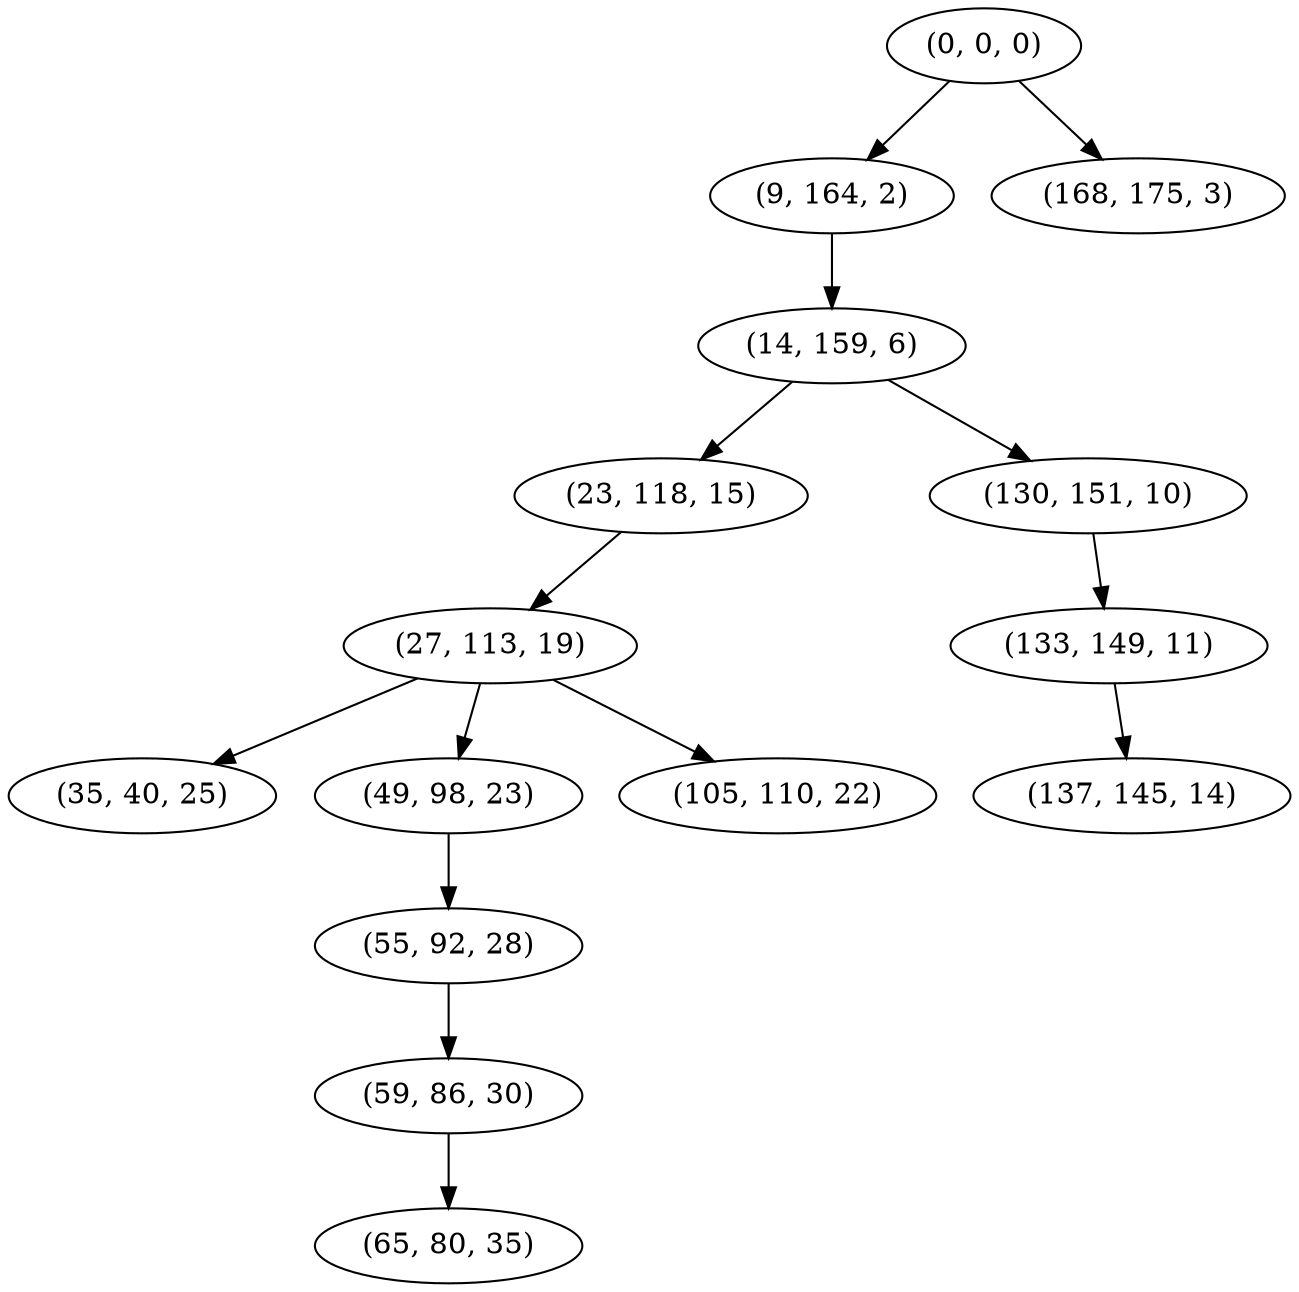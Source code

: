 digraph tree {
    "(0, 0, 0)";
    "(9, 164, 2)";
    "(14, 159, 6)";
    "(23, 118, 15)";
    "(27, 113, 19)";
    "(35, 40, 25)";
    "(49, 98, 23)";
    "(55, 92, 28)";
    "(59, 86, 30)";
    "(65, 80, 35)";
    "(105, 110, 22)";
    "(130, 151, 10)";
    "(133, 149, 11)";
    "(137, 145, 14)";
    "(168, 175, 3)";
    "(0, 0, 0)" -> "(9, 164, 2)";
    "(0, 0, 0)" -> "(168, 175, 3)";
    "(9, 164, 2)" -> "(14, 159, 6)";
    "(14, 159, 6)" -> "(23, 118, 15)";
    "(14, 159, 6)" -> "(130, 151, 10)";
    "(23, 118, 15)" -> "(27, 113, 19)";
    "(27, 113, 19)" -> "(35, 40, 25)";
    "(27, 113, 19)" -> "(49, 98, 23)";
    "(27, 113, 19)" -> "(105, 110, 22)";
    "(49, 98, 23)" -> "(55, 92, 28)";
    "(55, 92, 28)" -> "(59, 86, 30)";
    "(59, 86, 30)" -> "(65, 80, 35)";
    "(130, 151, 10)" -> "(133, 149, 11)";
    "(133, 149, 11)" -> "(137, 145, 14)";
}

